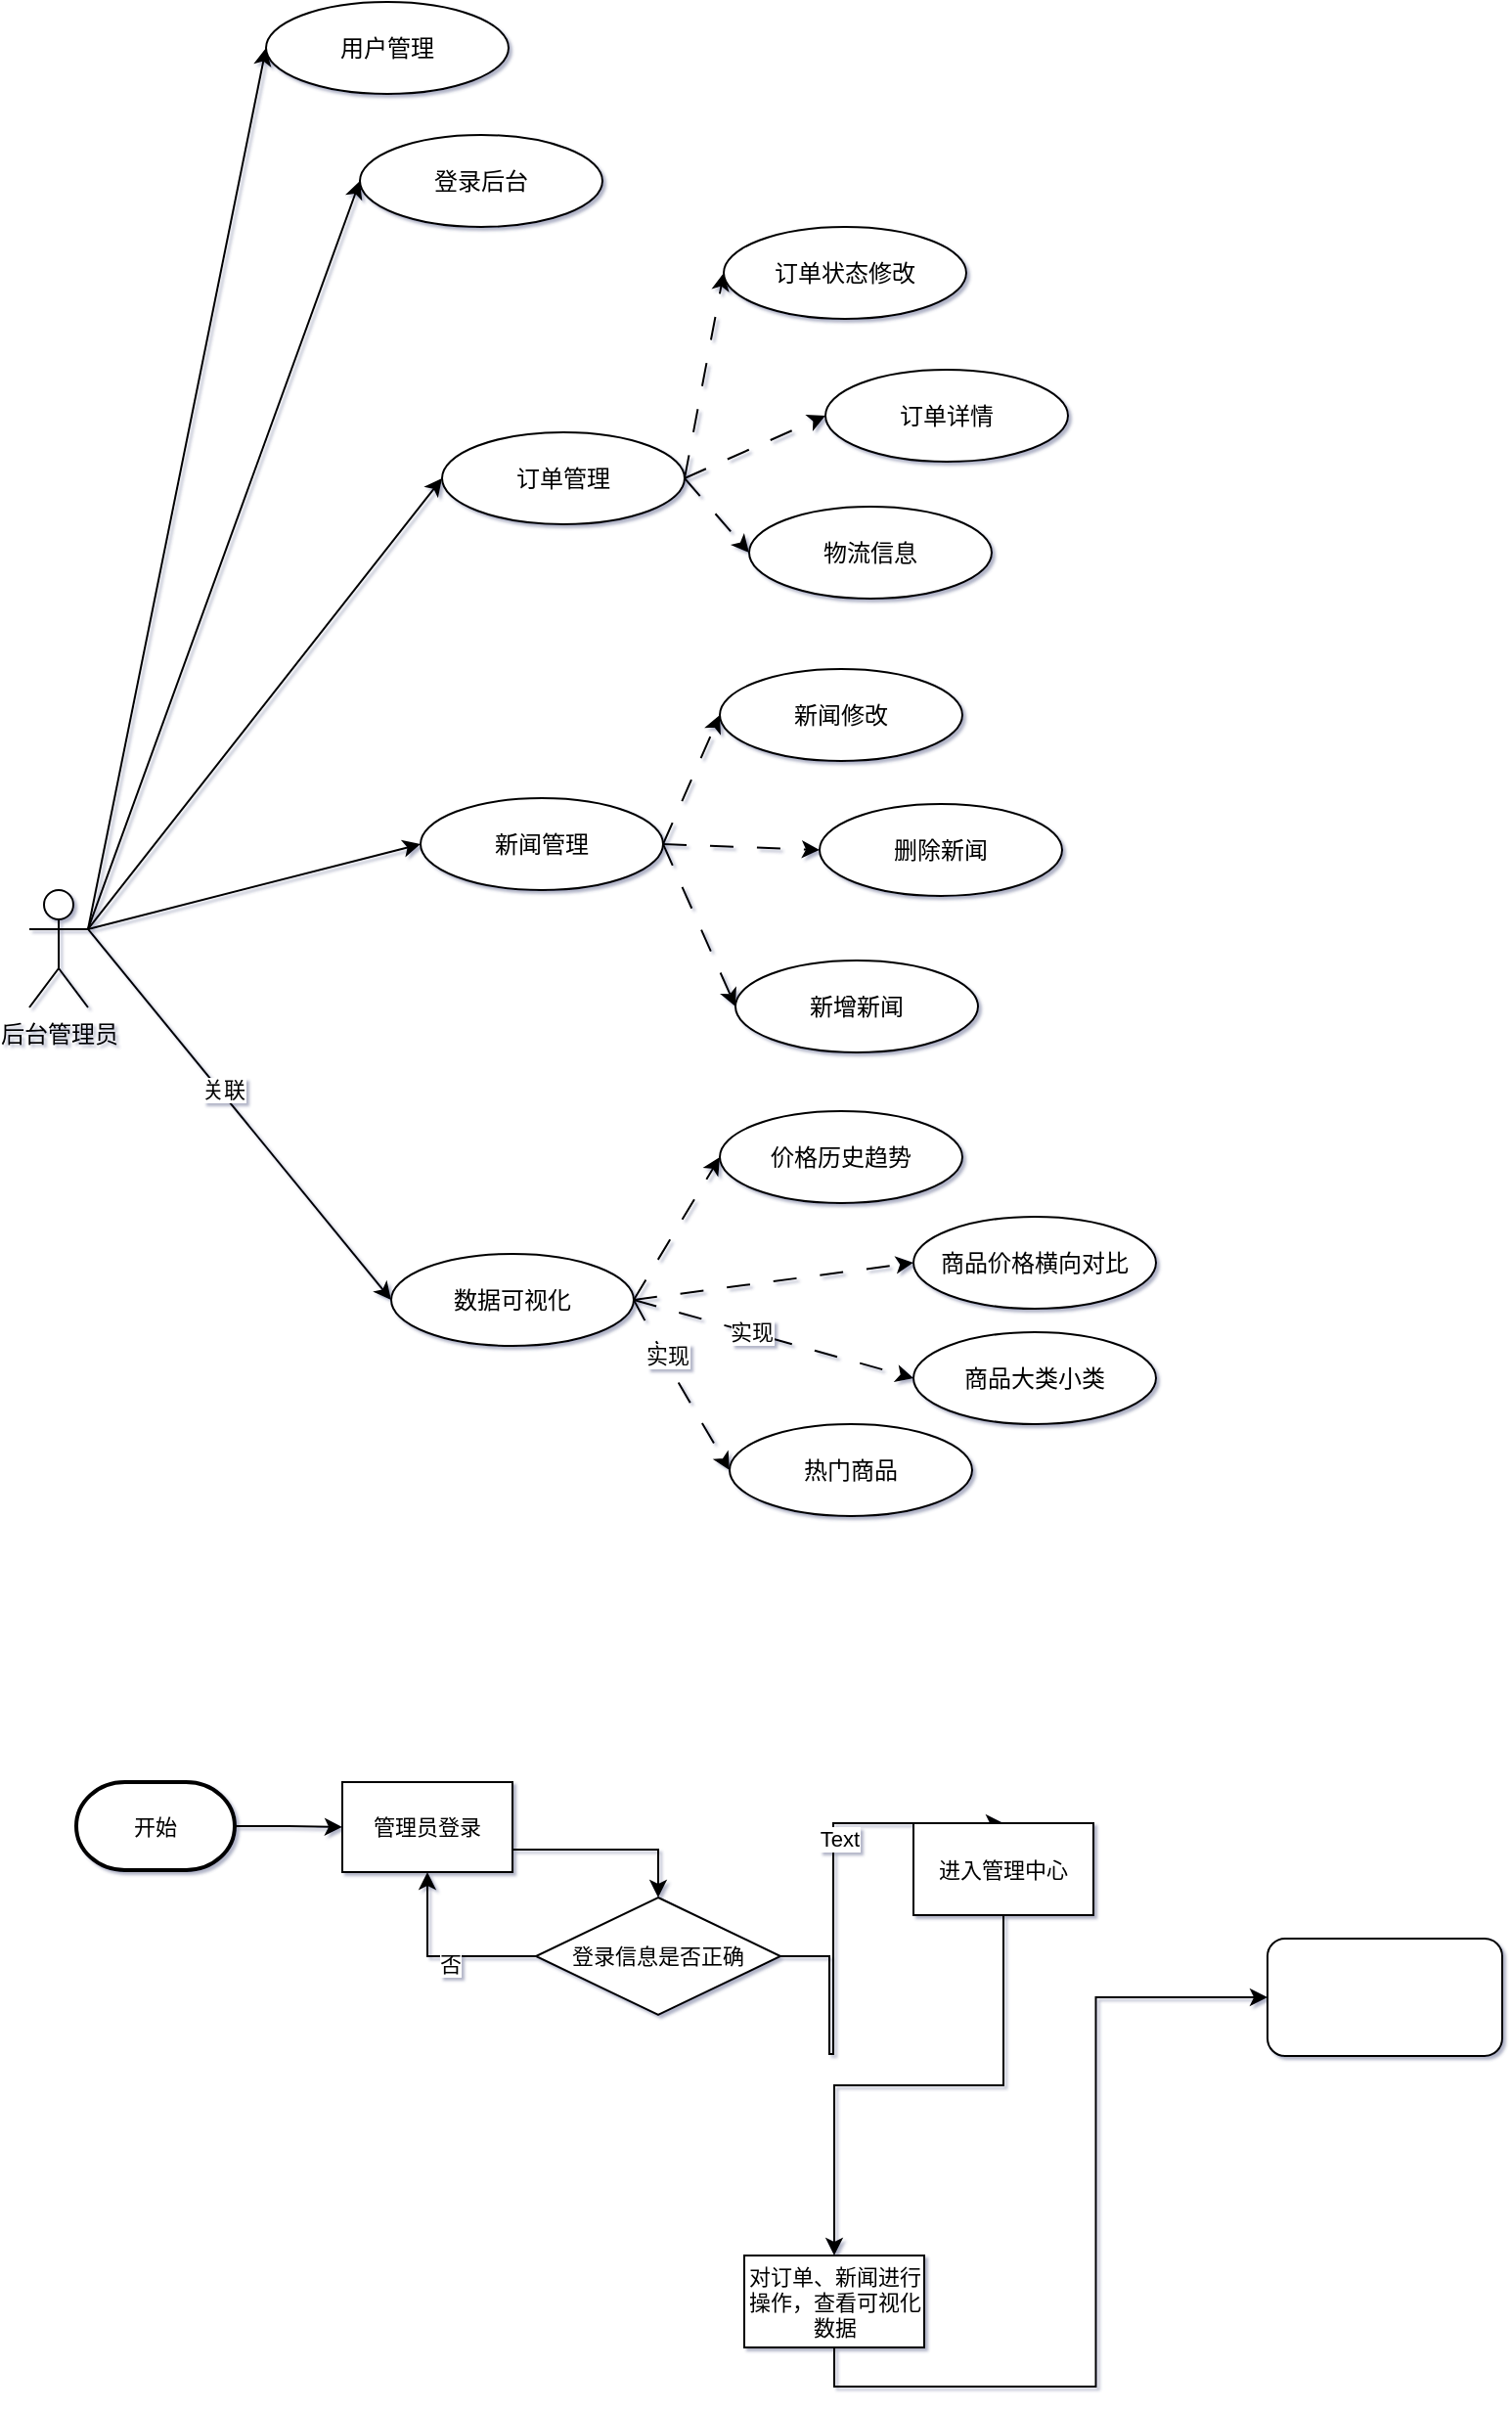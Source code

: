 <mxfile version="21.3.0" type="github">
  <diagram id="IAWx1fr4JjzV1SWlqMux" name="Page-1">
    <mxGraphModel dx="1034" dy="394" grid="0" gridSize="10" guides="1" tooltips="1" connect="1" arrows="1" fold="1" page="1" pageScale="1" pageWidth="827" pageHeight="1169" math="0" shadow="1">
      <root>
        <mxCell id="0" />
        <mxCell id="1" parent="0" />
        <mxCell id="3Ixn6hxzqCW4xCk5gr-1-3" style="rounded=0;orthogonalLoop=1;jettySize=auto;html=1;exitX=1;exitY=0.333;exitDx=0;exitDy=0;exitPerimeter=0;entryX=0;entryY=0.5;entryDx=0;entryDy=0;" parent="1" source="3Ixn6hxzqCW4xCk5gr-1-1" target="3Ixn6hxzqCW4xCk5gr-1-5" edge="1">
          <mxGeometry relative="1" as="geometry">
            <mxPoint x="130" y="71" as="targetPoint" />
          </mxGeometry>
        </mxCell>
        <mxCell id="3Ixn6hxzqCW4xCk5gr-1-24" style="rounded=0;orthogonalLoop=1;jettySize=auto;html=1;exitX=1;exitY=0.333;exitDx=0;exitDy=0;exitPerimeter=0;entryX=0;entryY=0.5;entryDx=0;entryDy=0;" parent="1" source="3Ixn6hxzqCW4xCk5gr-1-1" target="3Ixn6hxzqCW4xCk5gr-1-12" edge="1">
          <mxGeometry relative="1" as="geometry" />
        </mxCell>
        <mxCell id="3Ixn6hxzqCW4xCk5gr-1-25" style="rounded=0;orthogonalLoop=1;jettySize=auto;html=1;exitX=1;exitY=0.333;exitDx=0;exitDy=0;exitPerimeter=0;entryX=0;entryY=0.5;entryDx=0;entryDy=0;" parent="1" source="3Ixn6hxzqCW4xCk5gr-1-1" target="3Ixn6hxzqCW4xCk5gr-1-16" edge="1">
          <mxGeometry relative="1" as="geometry" />
        </mxCell>
        <mxCell id="raqdVHwmiV9Ux56MRQjQ-7" value="关联" style="edgeLabel;html=1;align=center;verticalAlign=middle;resizable=0;points=[];" vertex="1" connectable="0" parent="3Ixn6hxzqCW4xCk5gr-1-25">
          <mxGeometry x="-0.125" y="1" relative="1" as="geometry">
            <mxPoint as="offset" />
          </mxGeometry>
        </mxCell>
        <mxCell id="3Ixn6hxzqCW4xCk5gr-1-26" style="rounded=0;orthogonalLoop=1;jettySize=auto;html=1;exitX=1;exitY=0.333;exitDx=0;exitDy=0;exitPerimeter=0;entryX=0;entryY=0.5;entryDx=0;entryDy=0;" parent="1" source="3Ixn6hxzqCW4xCk5gr-1-1" target="3Ixn6hxzqCW4xCk5gr-1-7" edge="1">
          <mxGeometry relative="1" as="geometry" />
        </mxCell>
        <mxCell id="3Ixn6hxzqCW4xCk5gr-1-27" style="rounded=0;orthogonalLoop=1;jettySize=auto;html=1;exitX=1;exitY=0.333;exitDx=0;exitDy=0;exitPerimeter=0;entryX=0;entryY=0.5;entryDx=0;entryDy=0;" parent="1" source="3Ixn6hxzqCW4xCk5gr-1-1" target="3Ixn6hxzqCW4xCk5gr-1-8" edge="1">
          <mxGeometry relative="1" as="geometry" />
        </mxCell>
        <mxCell id="3Ixn6hxzqCW4xCk5gr-1-1" value="后台管理员" style="shape=umlActor;verticalLabelPosition=bottom;verticalAlign=top;html=1;outlineConnect=0;" parent="1" vertex="1">
          <mxGeometry x="56" y="487" width="30" height="60" as="geometry" />
        </mxCell>
        <mxCell id="3Ixn6hxzqCW4xCk5gr-1-5" value="用户管理" style="ellipse;whiteSpace=wrap;html=1;" parent="1" vertex="1">
          <mxGeometry x="177" y="33" width="124" height="47" as="geometry" />
        </mxCell>
        <mxCell id="3Ixn6hxzqCW4xCk5gr-1-7" value="登录后台" style="ellipse;whiteSpace=wrap;html=1;" parent="1" vertex="1">
          <mxGeometry x="225" y="101" width="124" height="47" as="geometry" />
        </mxCell>
        <mxCell id="3Ixn6hxzqCW4xCk5gr-1-35" style="edgeStyle=none;shape=connector;rounded=0;orthogonalLoop=1;jettySize=auto;html=1;exitX=1;exitY=0.5;exitDx=0;exitDy=0;entryX=0;entryY=0.5;entryDx=0;entryDy=0;dashed=1;dashPattern=12 12;labelBackgroundColor=default;strokeColor=default;fontFamily=Helvetica;fontSize=11;fontColor=default;endArrow=classic;" parent="1" source="3Ixn6hxzqCW4xCk5gr-1-8" target="3Ixn6hxzqCW4xCk5gr-1-9" edge="1">
          <mxGeometry relative="1" as="geometry" />
        </mxCell>
        <mxCell id="3Ixn6hxzqCW4xCk5gr-1-36" style="edgeStyle=none;shape=connector;rounded=0;orthogonalLoop=1;jettySize=auto;html=1;exitX=1;exitY=0.5;exitDx=0;exitDy=0;entryX=0;entryY=0.5;entryDx=0;entryDy=0;dashed=1;dashPattern=12 12;labelBackgroundColor=default;strokeColor=default;fontFamily=Helvetica;fontSize=11;fontColor=default;endArrow=classic;" parent="1" source="3Ixn6hxzqCW4xCk5gr-1-8" target="3Ixn6hxzqCW4xCk5gr-1-10" edge="1">
          <mxGeometry relative="1" as="geometry" />
        </mxCell>
        <mxCell id="3Ixn6hxzqCW4xCk5gr-1-37" style="edgeStyle=none;shape=connector;rounded=0;orthogonalLoop=1;jettySize=auto;html=1;exitX=1;exitY=0.5;exitDx=0;exitDy=0;entryX=0;entryY=0.5;entryDx=0;entryDy=0;dashed=1;dashPattern=12 12;labelBackgroundColor=default;strokeColor=default;fontFamily=Helvetica;fontSize=11;fontColor=default;endArrow=classic;" parent="1" source="3Ixn6hxzqCW4xCk5gr-1-8" target="3Ixn6hxzqCW4xCk5gr-1-11" edge="1">
          <mxGeometry relative="1" as="geometry" />
        </mxCell>
        <mxCell id="3Ixn6hxzqCW4xCk5gr-1-8" value="订单管理" style="ellipse;whiteSpace=wrap;html=1;" parent="1" vertex="1">
          <mxGeometry x="267" y="253" width="124" height="47" as="geometry" />
        </mxCell>
        <mxCell id="3Ixn6hxzqCW4xCk5gr-1-9" value="订单状态修改" style="ellipse;whiteSpace=wrap;html=1;" parent="1" vertex="1">
          <mxGeometry x="411" y="148" width="124" height="47" as="geometry" />
        </mxCell>
        <mxCell id="3Ixn6hxzqCW4xCk5gr-1-10" value="订单详情" style="ellipse;whiteSpace=wrap;html=1;" parent="1" vertex="1">
          <mxGeometry x="463" y="221" width="124" height="47" as="geometry" />
        </mxCell>
        <mxCell id="3Ixn6hxzqCW4xCk5gr-1-11" value="物流信息" style="ellipse;whiteSpace=wrap;html=1;" parent="1" vertex="1">
          <mxGeometry x="424" y="291" width="124" height="47" as="geometry" />
        </mxCell>
        <mxCell id="3Ixn6hxzqCW4xCk5gr-1-32" style="edgeStyle=none;shape=connector;rounded=0;orthogonalLoop=1;jettySize=auto;html=1;exitX=1;exitY=0.5;exitDx=0;exitDy=0;entryX=0;entryY=0.5;entryDx=0;entryDy=0;dashed=1;dashPattern=12 12;labelBackgroundColor=default;strokeColor=default;fontFamily=Helvetica;fontSize=11;fontColor=default;endArrow=classic;" parent="1" source="3Ixn6hxzqCW4xCk5gr-1-12" target="3Ixn6hxzqCW4xCk5gr-1-13" edge="1">
          <mxGeometry relative="1" as="geometry" />
        </mxCell>
        <mxCell id="3Ixn6hxzqCW4xCk5gr-1-33" style="edgeStyle=none;shape=connector;rounded=0;orthogonalLoop=1;jettySize=auto;html=1;exitX=1;exitY=0.5;exitDx=0;exitDy=0;entryX=0;entryY=0.5;entryDx=0;entryDy=0;dashed=1;dashPattern=12 12;labelBackgroundColor=default;strokeColor=default;fontFamily=Helvetica;fontSize=11;fontColor=default;endArrow=classic;" parent="1" source="3Ixn6hxzqCW4xCk5gr-1-12" target="3Ixn6hxzqCW4xCk5gr-1-14" edge="1">
          <mxGeometry relative="1" as="geometry" />
        </mxCell>
        <mxCell id="3Ixn6hxzqCW4xCk5gr-1-34" style="edgeStyle=none;shape=connector;rounded=0;orthogonalLoop=1;jettySize=auto;html=1;exitX=1;exitY=0.5;exitDx=0;exitDy=0;entryX=0;entryY=0.5;entryDx=0;entryDy=0;dashed=1;dashPattern=12 12;labelBackgroundColor=default;strokeColor=default;fontFamily=Helvetica;fontSize=11;fontColor=default;endArrow=classic;" parent="1" source="3Ixn6hxzqCW4xCk5gr-1-12" target="3Ixn6hxzqCW4xCk5gr-1-15" edge="1">
          <mxGeometry relative="1" as="geometry" />
        </mxCell>
        <mxCell id="3Ixn6hxzqCW4xCk5gr-1-12" value="新闻管理" style="ellipse;whiteSpace=wrap;html=1;" parent="1" vertex="1">
          <mxGeometry x="256" y="440" width="124" height="47" as="geometry" />
        </mxCell>
        <mxCell id="3Ixn6hxzqCW4xCk5gr-1-13" value="新闻修改" style="ellipse;whiteSpace=wrap;html=1;" parent="1" vertex="1">
          <mxGeometry x="409" y="374" width="124" height="47" as="geometry" />
        </mxCell>
        <mxCell id="3Ixn6hxzqCW4xCk5gr-1-14" value="删除新闻" style="ellipse;whiteSpace=wrap;html=1;" parent="1" vertex="1">
          <mxGeometry x="460" y="443" width="124" height="47" as="geometry" />
        </mxCell>
        <mxCell id="3Ixn6hxzqCW4xCk5gr-1-15" value="新增新闻" style="ellipse;whiteSpace=wrap;html=1;" parent="1" vertex="1">
          <mxGeometry x="417" y="523" width="124" height="47" as="geometry" />
        </mxCell>
        <mxCell id="3Ixn6hxzqCW4xCk5gr-1-23" style="rounded=0;orthogonalLoop=1;jettySize=auto;html=1;exitX=1;exitY=0.5;exitDx=0;exitDy=0;entryX=0;entryY=0.5;entryDx=0;entryDy=0;dashed=1;dashPattern=12 12;" parent="1" source="3Ixn6hxzqCW4xCk5gr-1-16" target="3Ixn6hxzqCW4xCk5gr-1-17" edge="1">
          <mxGeometry relative="1" as="geometry" />
        </mxCell>
        <mxCell id="3Ixn6hxzqCW4xCk5gr-1-29" style="rounded=0;orthogonalLoop=1;jettySize=auto;html=1;exitX=1;exitY=0.5;exitDx=0;exitDy=0;entryX=0;entryY=0.5;entryDx=0;entryDy=0;dashed=1;dashPattern=12 12;" parent="1" source="3Ixn6hxzqCW4xCk5gr-1-16" target="3Ixn6hxzqCW4xCk5gr-1-18" edge="1">
          <mxGeometry relative="1" as="geometry" />
        </mxCell>
        <mxCell id="3Ixn6hxzqCW4xCk5gr-1-30" style="edgeStyle=none;shape=connector;rounded=0;orthogonalLoop=1;jettySize=auto;html=1;exitX=1;exitY=0.5;exitDx=0;exitDy=0;entryX=0;entryY=0.5;entryDx=0;entryDy=0;dashed=1;dashPattern=12 12;labelBackgroundColor=default;strokeColor=default;fontFamily=Helvetica;fontSize=11;fontColor=default;endArrow=classic;" parent="1" source="3Ixn6hxzqCW4xCk5gr-1-16" target="3Ixn6hxzqCW4xCk5gr-1-19" edge="1">
          <mxGeometry relative="1" as="geometry" />
        </mxCell>
        <mxCell id="raqdVHwmiV9Ux56MRQjQ-6" value="实现" style="edgeLabel;html=1;align=center;verticalAlign=middle;resizable=0;points=[];" vertex="1" connectable="0" parent="3Ixn6hxzqCW4xCk5gr-1-30">
          <mxGeometry x="-0.162" relative="1" as="geometry">
            <mxPoint as="offset" />
          </mxGeometry>
        </mxCell>
        <mxCell id="3Ixn6hxzqCW4xCk5gr-1-31" style="edgeStyle=none;shape=connector;rounded=0;orthogonalLoop=1;jettySize=auto;html=1;exitX=1;exitY=0.5;exitDx=0;exitDy=0;entryX=0;entryY=0.5;entryDx=0;entryDy=0;dashed=1;dashPattern=12 12;labelBackgroundColor=default;strokeColor=default;fontFamily=Helvetica;fontSize=11;fontColor=default;endArrow=classic;" parent="1" source="3Ixn6hxzqCW4xCk5gr-1-16" target="3Ixn6hxzqCW4xCk5gr-1-20" edge="1">
          <mxGeometry relative="1" as="geometry">
            <Array as="points">
              <mxPoint x="388" y="739" />
            </Array>
          </mxGeometry>
        </mxCell>
        <mxCell id="raqdVHwmiV9Ux56MRQjQ-5" value="实现" style="edgeLabel;html=1;align=center;verticalAlign=middle;resizable=0;points=[];" vertex="1" connectable="0" parent="3Ixn6hxzqCW4xCk5gr-1-31">
          <mxGeometry x="-0.336" y="1" relative="1" as="geometry">
            <mxPoint as="offset" />
          </mxGeometry>
        </mxCell>
        <mxCell id="3Ixn6hxzqCW4xCk5gr-1-16" value="数据可视化" style="ellipse;whiteSpace=wrap;html=1;" parent="1" vertex="1">
          <mxGeometry x="241" y="673" width="124" height="47" as="geometry" />
        </mxCell>
        <mxCell id="3Ixn6hxzqCW4xCk5gr-1-17" value="价格历史趋势" style="ellipse;whiteSpace=wrap;html=1;" parent="1" vertex="1">
          <mxGeometry x="409" y="600" width="124" height="47" as="geometry" />
        </mxCell>
        <mxCell id="3Ixn6hxzqCW4xCk5gr-1-18" value="商品价格横向对比" style="ellipse;whiteSpace=wrap;html=1;" parent="1" vertex="1">
          <mxGeometry x="508" y="654" width="124" height="47" as="geometry" />
        </mxCell>
        <mxCell id="3Ixn6hxzqCW4xCk5gr-1-19" value="商品大类小类" style="ellipse;whiteSpace=wrap;html=1;" parent="1" vertex="1">
          <mxGeometry x="508" y="713" width="124" height="47" as="geometry" />
        </mxCell>
        <mxCell id="3Ixn6hxzqCW4xCk5gr-1-20" value="热门商品" style="ellipse;whiteSpace=wrap;html=1;" parent="1" vertex="1">
          <mxGeometry x="414" y="760" width="124" height="47" as="geometry" />
        </mxCell>
        <mxCell id="3Ixn6hxzqCW4xCk5gr-1-46" style="edgeStyle=orthogonalEdgeStyle;shape=connector;rounded=0;orthogonalLoop=1;jettySize=auto;html=1;exitX=1;exitY=0.5;exitDx=0;exitDy=0;exitPerimeter=0;entryX=0;entryY=0.5;entryDx=0;entryDy=0;labelBackgroundColor=default;strokeColor=default;fontFamily=Helvetica;fontSize=11;fontColor=default;endArrow=classic;" parent="1" source="3Ixn6hxzqCW4xCk5gr-1-38" target="3Ixn6hxzqCW4xCk5gr-1-39" edge="1">
          <mxGeometry relative="1" as="geometry" />
        </mxCell>
        <mxCell id="3Ixn6hxzqCW4xCk5gr-1-38" value="开始" style="strokeWidth=2;html=1;shape=mxgraph.flowchart.terminator;whiteSpace=wrap;fontFamily=Helvetica;fontSize=11;fontColor=default;" parent="1" vertex="1">
          <mxGeometry x="80" y="943" width="81" height="45" as="geometry" />
        </mxCell>
        <mxCell id="3Ixn6hxzqCW4xCk5gr-1-45" style="edgeStyle=orthogonalEdgeStyle;shape=connector;rounded=0;orthogonalLoop=1;jettySize=auto;html=1;exitX=1;exitY=0.75;exitDx=0;exitDy=0;entryX=0.5;entryY=0;entryDx=0;entryDy=0;labelBackgroundColor=default;strokeColor=default;fontFamily=Helvetica;fontSize=11;fontColor=default;endArrow=classic;" parent="1" source="3Ixn6hxzqCW4xCk5gr-1-39" target="3Ixn6hxzqCW4xCk5gr-1-42" edge="1">
          <mxGeometry relative="1" as="geometry" />
        </mxCell>
        <mxCell id="3Ixn6hxzqCW4xCk5gr-1-39" value="管理员登录" style="rounded=0;whiteSpace=wrap;html=1;fontFamily=Helvetica;fontSize=11;fontColor=default;" parent="1" vertex="1">
          <mxGeometry x="216" y="943" width="87" height="46" as="geometry" />
        </mxCell>
        <mxCell id="3Ixn6hxzqCW4xCk5gr-1-44" style="edgeStyle=orthogonalEdgeStyle;shape=connector;rounded=0;orthogonalLoop=1;jettySize=auto;html=1;entryX=0.5;entryY=1;entryDx=0;entryDy=0;labelBackgroundColor=default;strokeColor=default;fontFamily=Helvetica;fontSize=11;fontColor=default;endArrow=classic;" parent="1" source="3Ixn6hxzqCW4xCk5gr-1-42" target="3Ixn6hxzqCW4xCk5gr-1-39" edge="1">
          <mxGeometry relative="1" as="geometry" />
        </mxCell>
        <mxCell id="raqdVHwmiV9Ux56MRQjQ-3" value="否" style="edgeLabel;html=1;align=center;verticalAlign=middle;resizable=0;points=[];" vertex="1" connectable="0" parent="3Ixn6hxzqCW4xCk5gr-1-44">
          <mxGeometry x="-0.105" y="4" relative="1" as="geometry">
            <mxPoint as="offset" />
          </mxGeometry>
        </mxCell>
        <mxCell id="3Ixn6hxzqCW4xCk5gr-1-48" style="edgeStyle=orthogonalEdgeStyle;shape=connector;rounded=0;orthogonalLoop=1;jettySize=auto;html=1;exitX=1;exitY=0.5;exitDx=0;exitDy=0;entryX=0.5;entryY=0;entryDx=0;entryDy=0;labelBackgroundColor=default;strokeColor=default;fontFamily=Helvetica;fontSize=11;fontColor=default;endArrow=classic;" parent="1" source="3Ixn6hxzqCW4xCk5gr-1-42" target="3Ixn6hxzqCW4xCk5gr-1-47" edge="1">
          <mxGeometry relative="1" as="geometry">
            <Array as="points">
              <mxPoint x="465" y="1032" />
              <mxPoint x="465" y="1082" />
              <mxPoint x="467" y="1082" />
            </Array>
          </mxGeometry>
        </mxCell>
        <mxCell id="raqdVHwmiV9Ux56MRQjQ-4" value="Text" style="edgeLabel;html=1;align=center;verticalAlign=middle;resizable=0;points=[];" vertex="1" connectable="0" parent="3Ixn6hxzqCW4xCk5gr-1-48">
          <mxGeometry x="0.326" y="-3" relative="1" as="geometry">
            <mxPoint as="offset" />
          </mxGeometry>
        </mxCell>
        <mxCell id="3Ixn6hxzqCW4xCk5gr-1-42" value="登录信息是否正确" style="rhombus;whiteSpace=wrap;html=1;fontFamily=Helvetica;fontSize=11;fontColor=default;" parent="1" vertex="1">
          <mxGeometry x="315" y="1002" width="125" height="60" as="geometry" />
        </mxCell>
        <mxCell id="3Ixn6hxzqCW4xCk5gr-1-51" style="edgeStyle=orthogonalEdgeStyle;shape=connector;rounded=0;orthogonalLoop=1;jettySize=auto;html=1;exitX=0.5;exitY=1;exitDx=0;exitDy=0;entryX=0.5;entryY=0;entryDx=0;entryDy=0;labelBackgroundColor=default;strokeColor=default;fontFamily=Helvetica;fontSize=11;fontColor=default;endArrow=classic;" parent="1" source="3Ixn6hxzqCW4xCk5gr-1-47" target="3Ixn6hxzqCW4xCk5gr-1-49" edge="1">
          <mxGeometry relative="1" as="geometry" />
        </mxCell>
        <mxCell id="3Ixn6hxzqCW4xCk5gr-1-47" value="进入管理中心" style="rounded=0;whiteSpace=wrap;html=1;fontFamily=Helvetica;fontSize=11;fontColor=default;" parent="1" vertex="1">
          <mxGeometry x="508" y="964" width="92" height="47" as="geometry" />
        </mxCell>
        <mxCell id="3Ixn6hxzqCW4xCk5gr-1-53" style="edgeStyle=orthogonalEdgeStyle;shape=connector;rounded=0;orthogonalLoop=1;jettySize=auto;html=1;exitX=0.5;exitY=1;exitDx=0;exitDy=0;entryX=0;entryY=0.5;entryDx=0;entryDy=0;labelBackgroundColor=default;strokeColor=default;fontFamily=Helvetica;fontSize=11;fontColor=default;endArrow=classic;" parent="1" source="3Ixn6hxzqCW4xCk5gr-1-49" target="raqdVHwmiV9Ux56MRQjQ-2" edge="1">
          <mxGeometry relative="1" as="geometry">
            <mxPoint x="470" y="1255" as="targetPoint" />
          </mxGeometry>
        </mxCell>
        <mxCell id="3Ixn6hxzqCW4xCk5gr-1-49" value="对订单、新闻进行操作，查看可视化数据" style="rounded=0;whiteSpace=wrap;html=1;fontFamily=Helvetica;fontSize=11;fontColor=default;" parent="1" vertex="1">
          <mxGeometry x="421.5" y="1185" width="92" height="47" as="geometry" />
        </mxCell>
        <mxCell id="raqdVHwmiV9Ux56MRQjQ-2" value="" style="rounded=1;whiteSpace=wrap;html=1;" vertex="1" parent="1">
          <mxGeometry x="689" y="1023" width="120" height="60" as="geometry" />
        </mxCell>
      </root>
    </mxGraphModel>
  </diagram>
</mxfile>
